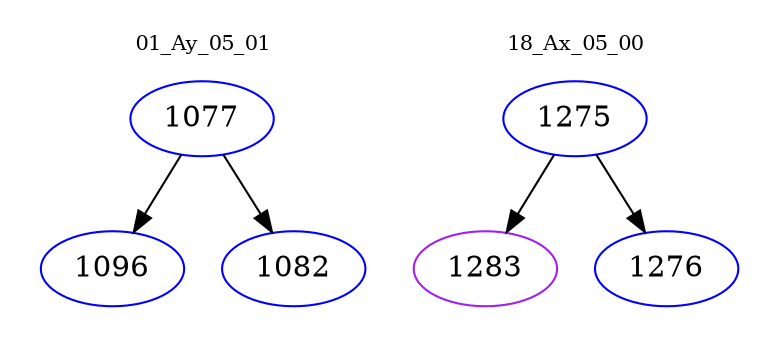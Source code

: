 digraph{
subgraph cluster_0 {
color = white
label = "01_Ay_05_01";
fontsize=10;
T0_1077 [label="1077", color="blue"]
T0_1077 -> T0_1096 [color="black"]
T0_1096 [label="1096", color="blue"]
T0_1077 -> T0_1082 [color="black"]
T0_1082 [label="1082", color="blue"]
}
subgraph cluster_1 {
color = white
label = "18_Ax_05_00";
fontsize=10;
T1_1275 [label="1275", color="blue"]
T1_1275 -> T1_1283 [color="black"]
T1_1283 [label="1283", color="purple"]
T1_1275 -> T1_1276 [color="black"]
T1_1276 [label="1276", color="blue"]
}
}

